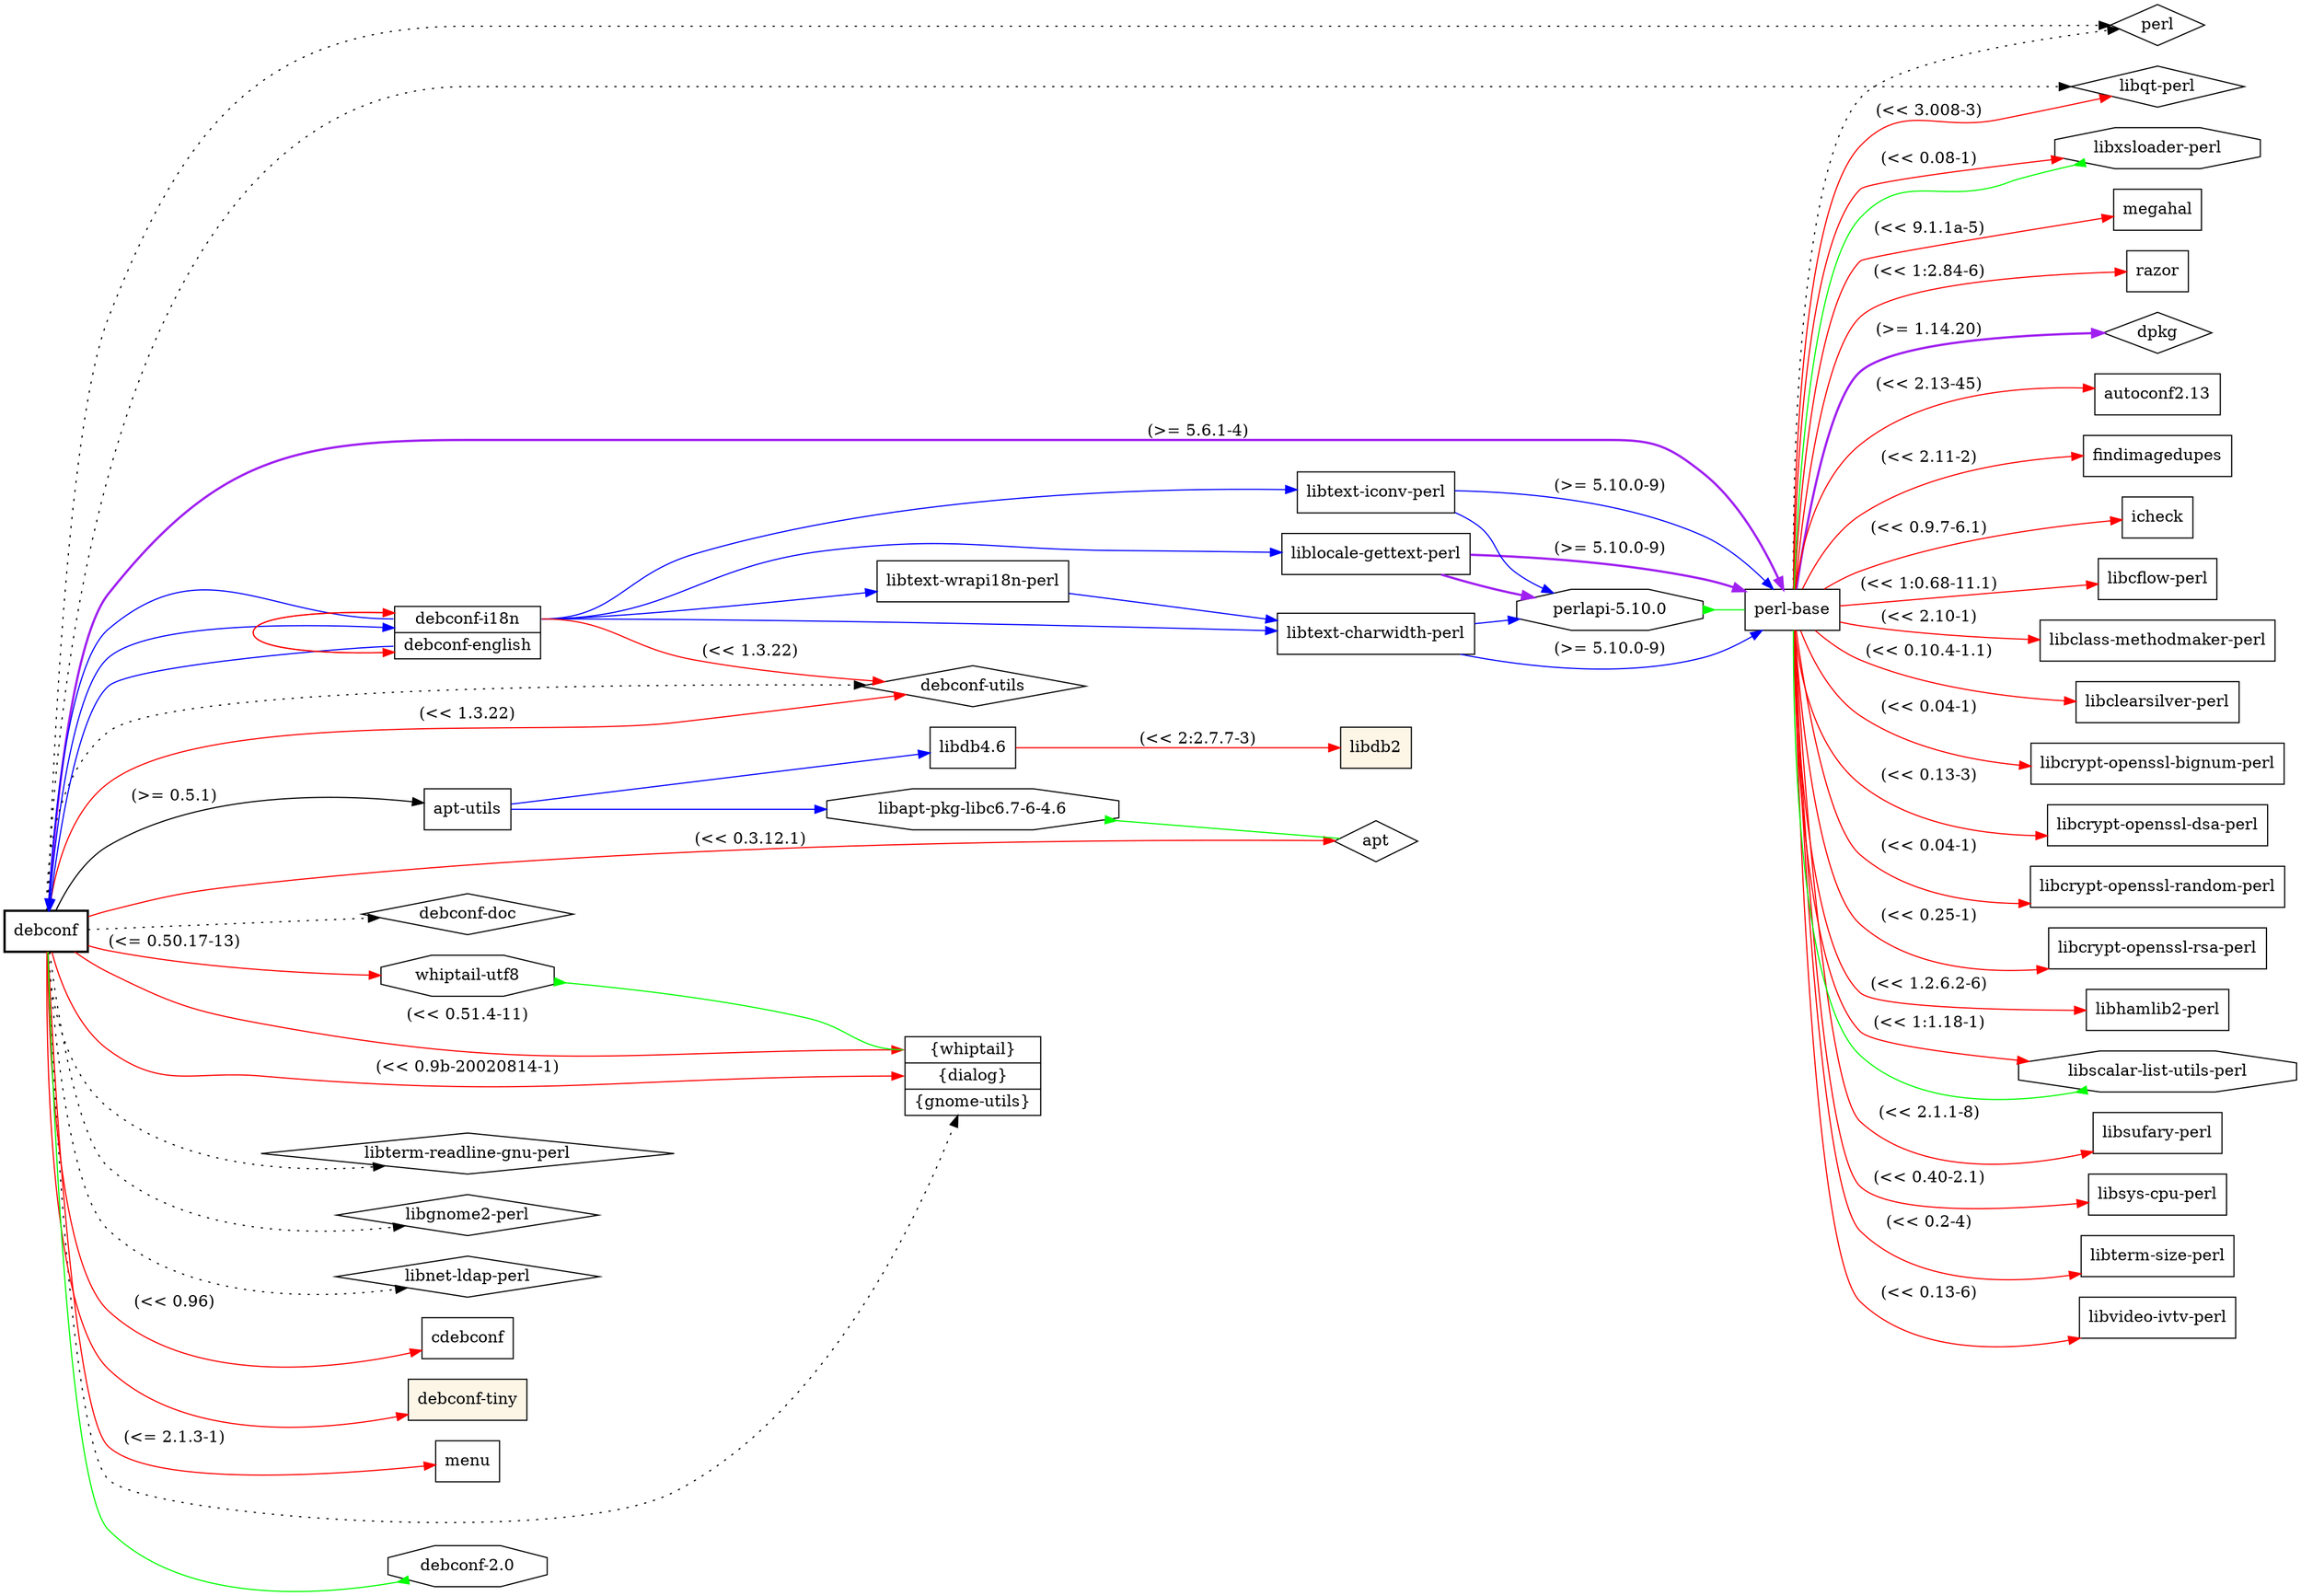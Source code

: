 digraph "debconf" {
	rankdir=LR;
	node [shape=box];
	"debconf" -> "perl-base" [color=purple,style=bold,label="(>= 5.6.1-4)"];
	"perl-base" -> "dpkg" [color=purple,style=bold,label="(>= 1.14.20)"];
	"perl-base" -> "perl" [style=dotted];
	"perl-base" -> "autoconf2.13" [color=red,label="(<< 2.13-45)"];
	"perl-base" -> "findimagedupes" [color=red,label="(<< 2.11-2)"];
	"perl-base" -> "icheck" [color=red,label="(<< 0.9.7-6.1)"];
	"perl-base" -> "libcflow-perl" [color=red,label="(<< 1:0.68-11.1)"];
	"perl-base" -> "libclass-methodmaker-perl" [color=red,label="(<< 2.10-1)"];
	"perl-base" -> "libclearsilver-perl" [color=red,label="(<< 0.10.4-1.1)"];
	"perl-base" -> "libcrypt-openssl-bignum-perl" [color=red,label="(<< 0.04-1)"];
	"perl-base" -> "libcrypt-openssl-dsa-perl" [color=red,label="(<< 0.13-3)"];
	"perl-base" -> "libcrypt-openssl-random-perl" [color=red,label="(<< 0.04-1)"];
	"perl-base" -> "libcrypt-openssl-rsa-perl" [color=red,label="(<< 0.25-1)"];
	"perl-base" -> "libhamlib2-perl" [color=red,label="(<< 1.2.6.2-6)"];
	"perl-base" -> "libqt-perl" [color=red,label="(<< 3.008-3)"];
	"perl-base" -> "libscalar-list-utils-perl" [color=red,label="(<< 1:1.18-1)"];
	"perl-base" -> "libsufary-perl" [color=red,label="(<< 2.1.1-8)"];
	"perl-base" -> "libsys-cpu-perl" [color=red,label="(<< 0.40-2.1)"];
	"perl-base" -> "libterm-size-perl" [color=red,label="(<< 0.2-4)"];
	"perl-base" -> "libvideo-ivtv-perl" [color=red,label="(<< 0.13-6)"];
	"perl-base" -> "libxsloader-perl" [color=red,label="(<< 0.08-1)"];
	"perl-base" -> "megahal" [color=red,label="(<< 9.1.1a-5)"];
	"perl-base" -> "razor" [color=red,label="(<< 1:2.84-6)"];
	"debconf" -> "alt1" [color=blue];
	"alt1":"debconf-i18n" -> "debconf" [color=blue];
	"alt1":"debconf-i18n" -> "liblocale-gettext-perl" [color=blue];
	"liblocale-gettext-perl" -> "perl-base" [color=purple,style=bold,label="(>= 5.10.0-9)"];
	"liblocale-gettext-perl" -> "perlapi-5.10.0" [color=purple,style=bold];
	"perlapi-5.10.0" -> "perl-base" [dir=back,arrowtail=inv,color=green];
	"perlapi-5.10.0" [shape=octagon];
	"alt1":"debconf-i18n" -> "libtext-iconv-perl" [color=blue];
	"libtext-iconv-perl" -> "perl-base" [color=blue,label="(>= 5.10.0-9)"];
	"libtext-iconv-perl" -> "perlapi-5.10.0" [color=blue];
	"alt1":"debconf-i18n" -> "libtext-wrapi18n-perl" [color=blue];
	"libtext-wrapi18n-perl" -> "libtext-charwidth-perl" [color=blue];
	"libtext-charwidth-perl" -> "perl-base" [color=blue,label="(>= 5.10.0-9)"];
	"libtext-charwidth-perl" -> "perlapi-5.10.0" [color=blue];
	"alt1":"debconf-i18n" -> "libtext-charwidth-perl" [color=blue];
	"alt1":"debconf-i18n" -> "alt1":"debconf-english" [color=red];
	"alt1":"debconf-i18n" -> "debconf-utils" [color=red,label="(<< 1.3.22)"];
	"alt1":"debconf-english" -> "debconf" [color=blue];
	"alt1":"debconf-english" -> "alt1":"debconf-i18n" [color=red];
	"debconf" -> "apt-utils" [label="(>= 0.5.1)"];
	"apt-utils" -> "libapt-pkg-libc6.7-6-4.6" [color=blue];
	"libapt-pkg-libc6.7-6-4.6" -> "apt" [dir=back,arrowtail=inv,color=green];
	"libapt-pkg-libc6.7-6-4.6" [shape=octagon];
	"apt-utils" -> "libdb4.6" [color=blue];
	"libdb4.6" -> "libdb2" [color=red,label="(<< 2:2.7.7-3)"];
	"debconf" -> "debconf-doc" [style=dotted];
	"debconf" -> "debconf-utils" [style=dotted];
	"debconf" -> "alt2" [style=dotted];
	"debconf" -> "libterm-readline-gnu-perl" [style=dotted];
	"debconf" -> "libgnome2-perl" [style=dotted];
	"debconf" -> "libqt-perl" [style=dotted];
	"debconf" -> "libnet-ldap-perl" [style=dotted];
	"debconf" -> "perl" [style=dotted];
	"debconf" -> "apt" [color=red,label="(<< 0.3.12.1)"];
	"debconf" -> "cdebconf" [color=red,label="(<< 0.96)"];
	"debconf" -> "debconf-tiny" [color=red];
	"debconf" -> "debconf-utils" [color=red,label="(<< 1.3.22)"];
	"debconf" -> "alt2":"dialog" [color=red,label="(<< 0.9b-20020814-1)"];
	"debconf" -> "menu" [color=red,label="(<= 2.1.3-1)"];
	"debconf" -> "alt2":"whiptail" [color=red,label="(<< 0.51.4-11)"];
	"debconf" -> "whiptail-utf8" [color=red,label="(<= 0.50.17-13)"];
	"debconf" -> "debconf-2.0" [arrowhead=inv,color=green];
	"debconf-2.0" [shape=octagon];
	"debconf" [style="setlinewidth(2)"]
	"libscalar-list-utils-perl" -> "perl-base" [dir=back,arrowtail=inv,color=green];
	"libscalar-list-utils-perl" [shape=octagon];
	"libxsloader-perl" -> "perl-base" [dir=back,arrowtail=inv,color=green];
	"libxsloader-perl" [shape=octagon];
	"libdb2" [style=filled,fillcolor=oldlace];
	"debconf-tiny" [style=filled,fillcolor=oldlace];
	"whiptail-utf8" -> "alt2":"whiptail" [dir=back,arrowtail=inv,color=green];
	"whiptail-utf8" [shape=octagon];
	alt1 [
		shape = "record"
		label = "<debconf-i18n> debconf-i18n | <debconf-english> debconf-english"
	]
	alt2 [
		shape = "record"
		label = "<whiptail> \{whiptail\} | <dialog> \{dialog\} | <gnome-utils> \{gnome-utils\}"
	]
	"dpkg" [shape=diamond];
	"perl" [shape=diamond];
	"apt" [shape=diamond];
	"debconf-doc" [shape=diamond];
	"debconf-utils" [shape=diamond];
	"libterm-readline-gnu-perl" [shape=diamond];
	"libgnome2-perl" [shape=diamond];
	"libqt-perl" [shape=diamond];
	"libnet-ldap-perl" [shape=diamond];
}
// Excluded dependencies:
// libc6 libgcc1 libstdc++6
